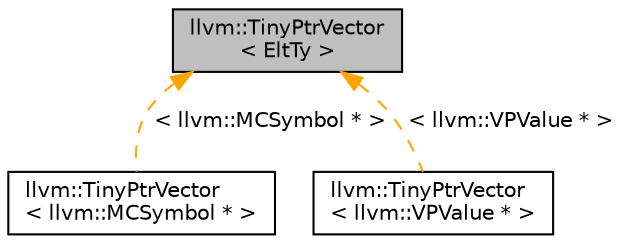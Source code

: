 digraph "llvm::TinyPtrVector&lt; EltTy &gt;"
{
 // LATEX_PDF_SIZE
  bgcolor="transparent";
  edge [fontname="Helvetica",fontsize="10",labelfontname="Helvetica",labelfontsize="10"];
  node [fontname="Helvetica",fontsize="10",shape=record];
  Node1 [label="llvm::TinyPtrVector\l\< EltTy \>",height=0.2,width=0.4,color="black", fillcolor="grey75", style="filled", fontcolor="black",tooltip="TinyPtrVector - This class is specialized for cases where there are normally 0 or 1 element in a vect..."];
  Node1 -> Node2 [dir="back",color="orange",fontsize="10",style="dashed",label=" \< llvm::MCSymbol * \>" ,fontname="Helvetica"];
  Node2 [label="llvm::TinyPtrVector\l\< llvm::MCSymbol * \>",height=0.2,width=0.4,color="black",URL="$classllvm_1_1TinyPtrVector.html",tooltip=" "];
  Node1 -> Node3 [dir="back",color="orange",fontsize="10",style="dashed",label=" \< llvm::VPValue * \>" ,fontname="Helvetica"];
  Node3 [label="llvm::TinyPtrVector\l\< llvm::VPValue * \>",height=0.2,width=0.4,color="black",URL="$classllvm_1_1TinyPtrVector.html",tooltip=" "];
}

